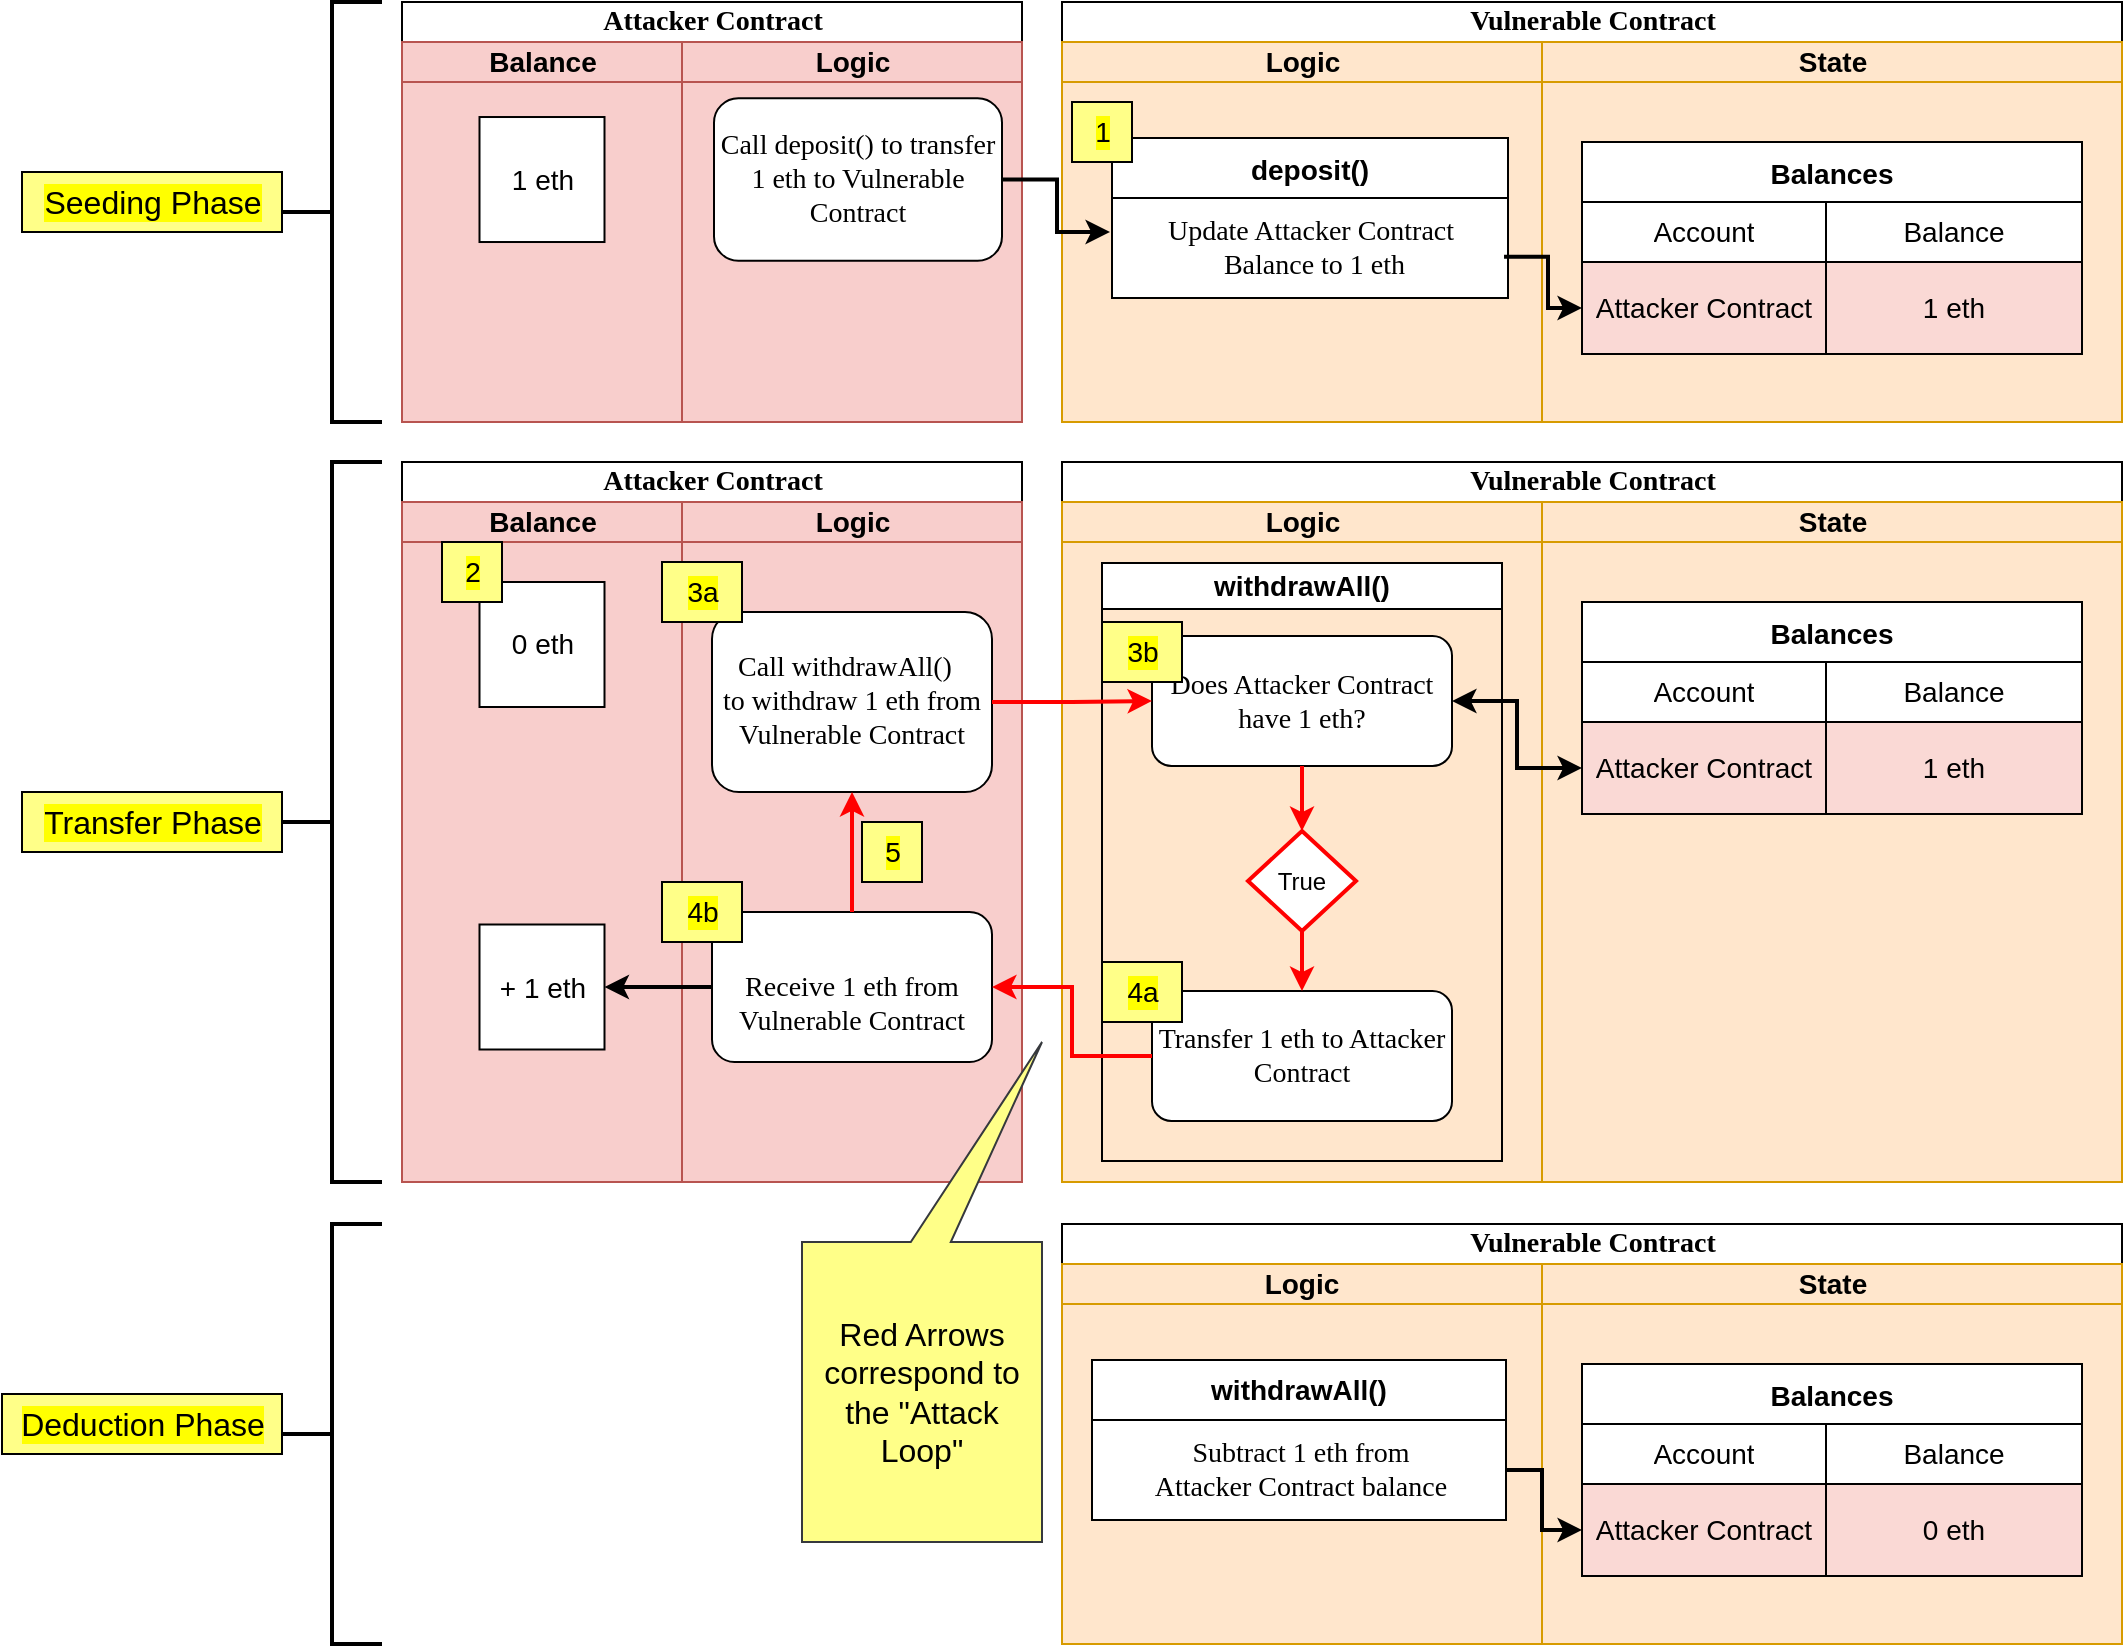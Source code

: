 <mxfile version="24.2.5" type="device">
  <diagram id="F1lny11qeg88ADVK70qy" name="Theory - 1">
    <mxGraphModel dx="2974" dy="1214" grid="1" gridSize="10" guides="1" tooltips="1" connect="1" arrows="1" fold="1" page="1" pageScale="1" pageWidth="900" pageHeight="1600" math="0" shadow="0">
      <root>
        <mxCell id="0" />
        <object label="Base" id="1">
          <mxCell parent="0" />
        </object>
        <mxCell id="nzwxFwxQ3F7PPKd9Uy6t-1" value="&lt;font style=&quot;font-size: 14px;&quot;&gt;Attacker Contract&lt;/font&gt;" style="swimlane;html=1;childLayout=stackLayout;startSize=20;rounded=0;shadow=0;labelBackgroundColor=none;strokeWidth=1;fontFamily=Verdana;fontSize=14;align=center;swimlaneFillColor=none;numbered=0;" parent="1" vertex="1">
          <mxGeometry x="-50" y="70" width="310" height="210" as="geometry">
            <mxRectangle x="20" y="20" width="60" height="20" as="alternateBounds" />
          </mxGeometry>
        </mxCell>
        <mxCell id="nzwxFwxQ3F7PPKd9Uy6t-16" style="edgeStyle=orthogonalEdgeStyle;rounded=1;html=1;labelBackgroundColor=none;startArrow=none;startFill=0;startSize=5;endArrow=classicThin;endFill=1;endSize=5;jettySize=auto;orthogonalLoop=1;strokeWidth=1;fontFamily=Verdana;fontSize=8" parent="nzwxFwxQ3F7PPKd9Uy6t-1" edge="1">
          <mxGeometry relative="1" as="geometry">
            <Array as="points">
              <mxPoint x="660" y="610" />
              <mxPoint x="660" y="550" />
              <mxPoint x="400" y="550" />
            </Array>
            <mxPoint x="690" y="610" as="sourcePoint" />
          </mxGeometry>
        </mxCell>
        <mxCell id="nzwxFwxQ3F7PPKd9Uy6t-17" style="edgeStyle=orthogonalEdgeStyle;rounded=1;html=1;labelBackgroundColor=none;startArrow=none;startFill=0;startSize=5;endArrow=classicThin;endFill=1;endSize=5;jettySize=auto;orthogonalLoop=1;strokeColor=#000000;strokeWidth=1;fontFamily=Verdana;fontSize=8;fontColor=#000000;" parent="nzwxFwxQ3F7PPKd9Uy6t-1" edge="1">
          <mxGeometry relative="1" as="geometry">
            <mxPoint x="690" y="610" as="sourcePoint" />
          </mxGeometry>
        </mxCell>
        <mxCell id="nzwxFwxQ3F7PPKd9Uy6t-19" style="edgeStyle=orthogonalEdgeStyle;rounded=1;html=1;labelBackgroundColor=none;startArrow=none;startFill=0;startSize=5;endArrow=classicThin;endFill=1;endSize=5;jettySize=auto;orthogonalLoop=1;strokeWidth=1;fontFamily=Verdana;fontSize=8" parent="nzwxFwxQ3F7PPKd9Uy6t-1" edge="1">
          <mxGeometry relative="1" as="geometry">
            <Array as="points">
              <mxPoint x="80" y="650" />
              <mxPoint x="490" y="650" />
              <mxPoint x="490" y="610" />
            </Array>
            <mxPoint x="530" y="610" as="targetPoint" />
          </mxGeometry>
        </mxCell>
        <mxCell id="nzwxFwxQ3F7PPKd9Uy6t-20" style="edgeStyle=orthogonalEdgeStyle;rounded=1;html=1;labelBackgroundColor=none;startArrow=none;startFill=0;startSize=5;endArrow=classicThin;endFill=1;endSize=5;jettySize=auto;orthogonalLoop=1;strokeWidth=1;fontFamily=Verdana;fontSize=8" parent="nzwxFwxQ3F7PPKd9Uy6t-1" edge="1">
          <mxGeometry relative="1" as="geometry">
            <mxPoint x="530" y="610" as="targetPoint" />
          </mxGeometry>
        </mxCell>
        <mxCell id="CfqDg3g44KLY0-B5oiju-57" value="Balance" style="swimlane;html=1;startSize=20;fillColor=#F8CECC;strokeColor=#b85450;fillStyle=solid;swimlaneFillColor=#F8CECC;numbered=0;fontSize=14;" parent="nzwxFwxQ3F7PPKd9Uy6t-1" vertex="1">
          <mxGeometry y="20" width="140" height="190" as="geometry" />
        </mxCell>
        <mxCell id="CfqDg3g44KLY0-B5oiju-59" value="1 eth" style="rounded=0;whiteSpace=wrap;html=1;labelBorderColor=none;strokeColor=default;strokeWidth=1;fontSize=14;aspect=fixed;" parent="CfqDg3g44KLY0-B5oiju-57" vertex="1">
          <mxGeometry x="38.75" y="37.51" width="62.5" height="62.5" as="geometry" />
        </mxCell>
        <mxCell id="nzwxFwxQ3F7PPKd9Uy6t-2" value="Logic" style="swimlane;html=1;startSize=20;fillColor=#F8CECC;strokeColor=#b85450;fillStyle=solid;swimlaneFillColor=#F8CECC;numbered=0;fontSize=14;spacing=2;" parent="nzwxFwxQ3F7PPKd9Uy6t-1" vertex="1">
          <mxGeometry x="140" y="20" width="170" height="190" as="geometry" />
        </mxCell>
        <mxCell id="KpImWnztJVB6oVCbE7Il-58" value="&lt;font style=&quot;font-size: 14px;&quot;&gt;Call deposit() to transfer 1 eth to Vulnerable Contract&lt;/font&gt;" style="rounded=1;whiteSpace=wrap;html=1;shadow=0;labelBackgroundColor=none;strokeWidth=1;fontFamily=Verdana;fontSize=14;align=center;numbered=0;spacingTop=0;spacing=2;" parent="nzwxFwxQ3F7PPKd9Uy6t-2" vertex="1">
          <mxGeometry x="16" y="28.13" width="144" height="81.25" as="geometry" />
        </mxCell>
        <mxCell id="CJRN6A6oH6of_oJumCdY-68" value="&lt;font style=&quot;font-size: 14px;&quot;&gt;Vulnerable Contract&lt;/font&gt;" style="swimlane;html=1;childLayout=stackLayout;startSize=20;rounded=0;shadow=0;labelBackgroundColor=none;strokeWidth=1;fontFamily=Verdana;fontSize=14;align=center;swimlaneFillColor=#FFE6CC;" parent="1" vertex="1">
          <mxGeometry x="280" y="300" width="530" height="360" as="geometry">
            <mxRectangle x="20" y="20" width="60" height="20" as="alternateBounds" />
          </mxGeometry>
        </mxCell>
        <mxCell id="CJRN6A6oH6of_oJumCdY-71" style="edgeStyle=orthogonalEdgeStyle;rounded=1;html=1;labelBackgroundColor=none;startArrow=none;startFill=0;startSize=5;endArrow=classicThin;endFill=1;endSize=5;jettySize=auto;orthogonalLoop=1;strokeWidth=1;fontFamily=Verdana;fontSize=8" parent="CJRN6A6oH6of_oJumCdY-68" edge="1">
          <mxGeometry relative="1" as="geometry">
            <Array as="points">
              <mxPoint x="660" y="610" />
              <mxPoint x="660" y="550" />
              <mxPoint x="400" y="550" />
            </Array>
            <mxPoint x="690" y="610" as="sourcePoint" />
          </mxGeometry>
        </mxCell>
        <mxCell id="CJRN6A6oH6of_oJumCdY-72" style="edgeStyle=orthogonalEdgeStyle;rounded=1;html=1;labelBackgroundColor=none;startArrow=none;startFill=0;startSize=5;endArrow=classicThin;endFill=1;endSize=5;jettySize=auto;orthogonalLoop=1;strokeColor=#000000;strokeWidth=1;fontFamily=Verdana;fontSize=8;fontColor=#000000;" parent="CJRN6A6oH6of_oJumCdY-68" edge="1">
          <mxGeometry relative="1" as="geometry">
            <mxPoint x="690" y="610" as="sourcePoint" />
          </mxGeometry>
        </mxCell>
        <mxCell id="CJRN6A6oH6of_oJumCdY-73" style="edgeStyle=orthogonalEdgeStyle;rounded=1;html=1;labelBackgroundColor=none;startArrow=none;startFill=0;startSize=5;endArrow=classicThin;endFill=1;endSize=5;jettySize=auto;orthogonalLoop=1;strokeWidth=1;fontFamily=Verdana;fontSize=8" parent="CJRN6A6oH6of_oJumCdY-68" edge="1">
          <mxGeometry relative="1" as="geometry">
            <Array as="points">
              <mxPoint x="80" y="650" />
              <mxPoint x="490" y="650" />
              <mxPoint x="490" y="610" />
            </Array>
            <mxPoint x="530" y="610" as="targetPoint" />
          </mxGeometry>
        </mxCell>
        <mxCell id="CJRN6A6oH6of_oJumCdY-74" style="edgeStyle=orthogonalEdgeStyle;rounded=1;html=1;labelBackgroundColor=none;startArrow=none;startFill=0;startSize=5;endArrow=classicThin;endFill=1;endSize=5;jettySize=auto;orthogonalLoop=1;strokeWidth=1;fontFamily=Verdana;fontSize=8" parent="CJRN6A6oH6of_oJumCdY-68" edge="1">
          <mxGeometry relative="1" as="geometry">
            <mxPoint x="530" y="610" as="targetPoint" />
          </mxGeometry>
        </mxCell>
        <mxCell id="CJRN6A6oH6of_oJumCdY-75" value="&lt;font style=&quot;font-size: 14px;&quot;&gt;Logic&lt;/font&gt;" style="swimlane;html=1;startSize=20;fillColor=#FFE6CC;strokeColor=#d79b00;fontSize=12;" parent="CJRN6A6oH6of_oJumCdY-68" vertex="1">
          <mxGeometry y="20" width="240" height="340" as="geometry" />
        </mxCell>
        <mxCell id="P4k7pQ2bikWhxSyixqC_-39" value="&lt;font style=&quot;font-size: 14px;&quot;&gt;withdrawAll()&lt;/font&gt;" style="swimlane;whiteSpace=wrap;html=1;labelBackgroundColor=none;" parent="CJRN6A6oH6of_oJumCdY-75" vertex="1">
          <mxGeometry x="20" y="30.5" width="200" height="299" as="geometry" />
        </mxCell>
        <mxCell id="P4k7pQ2bikWhxSyixqC_-41" value="&lt;font style=&quot;font-size: 14px;&quot;&gt;Does Attacker Contract have 1 eth?&lt;/font&gt;" style="rounded=1;whiteSpace=wrap;html=1;shadow=0;labelBackgroundColor=none;strokeWidth=1;fontFamily=Verdana;fontSize=14;align=center;numbered=0;" parent="P4k7pQ2bikWhxSyixqC_-39" vertex="1">
          <mxGeometry x="25" y="36.5" width="150" height="65" as="geometry" />
        </mxCell>
        <mxCell id="P4k7pQ2bikWhxSyixqC_-42" value="&lt;font style=&quot;font-size: 14px;&quot;&gt;Transfer 1 eth to Attacker Contract&lt;/font&gt;" style="rounded=1;whiteSpace=wrap;html=1;shadow=0;labelBackgroundColor=none;strokeWidth=1;fontFamily=Verdana;fontSize=14;align=center;numbered=0;" parent="P4k7pQ2bikWhxSyixqC_-39" vertex="1">
          <mxGeometry x="25" y="214" width="150" height="65" as="geometry" />
        </mxCell>
        <mxCell id="P4k7pQ2bikWhxSyixqC_-43" value="" style="edgeStyle=orthogonalEdgeStyle;rounded=0;orthogonalLoop=1;jettySize=auto;html=1;strokeWidth=2;fontSize=14;exitX=0.5;exitY=1;exitDx=0;exitDy=0;entryX=0.5;entryY=0;entryDx=0;entryDy=0;strokeColor=#ff0000;" parent="P4k7pQ2bikWhxSyixqC_-39" source="P4k7pQ2bikWhxSyixqC_-44" target="P4k7pQ2bikWhxSyixqC_-42" edge="1">
          <mxGeometry relative="1" as="geometry">
            <mxPoint x="100" y="144" as="sourcePoint" />
            <mxPoint x="100" y="204" as="targetPoint" />
          </mxGeometry>
        </mxCell>
        <mxCell id="P4k7pQ2bikWhxSyixqC_-44" value="True" style="strokeWidth=2;html=1;shape=mxgraph.flowchart.decision;whiteSpace=wrap;strokeColor=#ff0000;" parent="P4k7pQ2bikWhxSyixqC_-39" vertex="1">
          <mxGeometry x="73" y="134" width="54" height="50" as="geometry" />
        </mxCell>
        <mxCell id="P4k7pQ2bikWhxSyixqC_-45" value="" style="edgeStyle=orthogonalEdgeStyle;rounded=0;orthogonalLoop=1;jettySize=auto;html=1;strokeWidth=2;fontSize=14;exitX=0.5;exitY=1;exitDx=0;exitDy=0;entryX=0.5;entryY=0;entryDx=0;entryDy=0;strokeColor=#ff0000;" parent="P4k7pQ2bikWhxSyixqC_-39" source="P4k7pQ2bikWhxSyixqC_-41" target="P4k7pQ2bikWhxSyixqC_-44" edge="1">
          <mxGeometry relative="1" as="geometry">
            <mxPoint x="370" y="432" as="sourcePoint" />
            <mxPoint x="370" y="524" as="targetPoint" />
          </mxGeometry>
        </mxCell>
        <mxCell id="k5vkJicnoMGBYDwvxUp1-2" value="3b" style="text;html=1;resizable=0;autosize=1;align=center;verticalAlign=middle;points=[];fillColor=#ffff88;strokeColor=default;rounded=0;labelBackgroundColor=#FFFF00;labelBorderColor=none;fontSize=14;spacing=2;labelPadding=0;perimeterSpacing=2;" parent="P4k7pQ2bikWhxSyixqC_-39" vertex="1">
          <mxGeometry y="29.5" width="40" height="30" as="geometry" />
        </mxCell>
        <mxCell id="CfqDg3g44KLY0-B5oiju-12" value="4a" style="text;html=1;resizable=0;autosize=1;align=center;verticalAlign=middle;points=[];fillColor=#ffff88;strokeColor=default;rounded=0;labelBackgroundColor=#FFFF00;labelBorderColor=none;fontSize=14;spacing=2;labelPadding=0;perimeterSpacing=2;" parent="P4k7pQ2bikWhxSyixqC_-39" vertex="1">
          <mxGeometry y="199.5" width="40" height="30" as="geometry" />
        </mxCell>
        <mxCell id="CJRN6A6oH6of_oJumCdY-193" value="State" style="swimlane;html=1;startSize=20;fillColor=#FFE6CC;strokeColor=#d79b00;fontSize=14;" parent="CJRN6A6oH6of_oJumCdY-68" vertex="1">
          <mxGeometry x="240" y="20" width="290" height="340" as="geometry" />
        </mxCell>
        <mxCell id="ML-0f9Pnc7A3zYeYv5lM-28" value="Balances" style="shape=table;startSize=30;container=1;collapsible=0;childLayout=tableLayout;fontStyle=1;align=center;fillStyle=solid;fontSize=14;strokeWidth=1;numbered=0;labelBorderColor=none;" parent="CJRN6A6oH6of_oJumCdY-193" vertex="1">
          <mxGeometry x="20" y="50" width="250" height="106" as="geometry" />
        </mxCell>
        <mxCell id="ML-0f9Pnc7A3zYeYv5lM-29" value="" style="shape=tableRow;horizontal=0;startSize=0;swimlaneHead=0;swimlaneBody=0;top=0;left=0;bottom=0;right=0;collapsible=0;dropTarget=0;fillColor=none;points=[[0,0.5],[1,0.5]];portConstraint=eastwest;fillStyle=solid;fontSize=14;" parent="ML-0f9Pnc7A3zYeYv5lM-28" vertex="1">
          <mxGeometry y="30" width="250" height="30" as="geometry" />
        </mxCell>
        <mxCell id="ML-0f9Pnc7A3zYeYv5lM-30" value="Account" style="shape=partialRectangle;html=1;whiteSpace=wrap;connectable=0;top=1;left=1;bottom=1;right=1;overflow=hidden;fillStyle=solid;fontSize=14;strokeWidth=1;perimeterSpacing=2;labelBorderColor=none;fillColor=default;gradientColor=none;strokeColor=default;autosize=1;enumerate=0;enumerateValue=3;container=0;" parent="ML-0f9Pnc7A3zYeYv5lM-29" vertex="1">
          <mxGeometry width="122" height="30" as="geometry">
            <mxRectangle width="122" height="30" as="alternateBounds" />
          </mxGeometry>
        </mxCell>
        <mxCell id="ML-0f9Pnc7A3zYeYv5lM-31" value="Balance" style="shape=partialRectangle;html=1;whiteSpace=wrap;connectable=0;top=1;left=1;bottom=1;right=1;overflow=hidden;fillStyle=solid;fontSize=14;strokeWidth=1;" parent="ML-0f9Pnc7A3zYeYv5lM-29" vertex="1">
          <mxGeometry x="122" width="128" height="30" as="geometry">
            <mxRectangle width="128" height="30" as="alternateBounds" />
          </mxGeometry>
        </mxCell>
        <mxCell id="ML-0f9Pnc7A3zYeYv5lM-32" value="" style="shape=tableRow;horizontal=0;startSize=0;swimlaneHead=0;swimlaneBody=0;top=0;left=0;bottom=0;right=0;collapsible=0;dropTarget=0;fillColor=none;points=[[0,0.5],[1,0.5]];portConstraint=eastwest;fillStyle=solid;fontSize=14;" parent="ML-0f9Pnc7A3zYeYv5lM-28" vertex="1">
          <mxGeometry y="60" width="250" height="46" as="geometry" />
        </mxCell>
        <mxCell id="ML-0f9Pnc7A3zYeYv5lM-33" value="Attacker Contract" style="shape=partialRectangle;html=1;whiteSpace=wrap;connectable=0;top=1;left=1;bottom=1;right=1;overflow=hidden;fillStyle=solid;fontSize=14;strokeWidth=1;fillColor=#fad9d5;strokeColor=default;" parent="ML-0f9Pnc7A3zYeYv5lM-32" vertex="1">
          <mxGeometry width="122" height="46" as="geometry">
            <mxRectangle width="122" height="46" as="alternateBounds" />
          </mxGeometry>
        </mxCell>
        <mxCell id="ML-0f9Pnc7A3zYeYv5lM-34" value="1 eth" style="shape=partialRectangle;html=1;whiteSpace=wrap;connectable=0;top=1;left=1;bottom=1;right=1;overflow=hidden;fillStyle=solid;fontSize=14;strokeWidth=1;fillColor=#fad9d5;strokeColor=default;" parent="ML-0f9Pnc7A3zYeYv5lM-32" vertex="1">
          <mxGeometry x="122" width="128" height="46" as="geometry">
            <mxRectangle width="128" height="46" as="alternateBounds" />
          </mxGeometry>
        </mxCell>
        <mxCell id="ML-0f9Pnc7A3zYeYv5lM-35" value="" style="shape=waypoint;sketch=0;size=6;pointerEvents=1;points=[];fillColor=default;resizable=0;rotatable=0;perimeter=centerPerimeter;snapToPoint=1;fontSize=14;fontFamily=Verdana;rounded=1;shadow=0;labelBackgroundColor=none;strokeWidth=1;" parent="ML-0f9Pnc7A3zYeYv5lM-32" vertex="1">
          <mxGeometry x="250" height="46" as="geometry">
            <mxRectangle width="NaN" height="46" as="alternateBounds" />
          </mxGeometry>
        </mxCell>
        <mxCell id="CJRN6A6oH6of_oJumCdY-162" style="edgeStyle=orthogonalEdgeStyle;rounded=0;orthogonalLoop=1;jettySize=auto;html=1;exitX=1;exitY=0.5;exitDx=0;exitDy=0;strokeWidth=2;fontSize=14;startArrow=classic;startFill=1;strokeColor=#000000;entryX=0;entryY=0.5;entryDx=0;entryDy=0;" parent="CJRN6A6oH6of_oJumCdY-68" source="P4k7pQ2bikWhxSyixqC_-41" target="ML-0f9Pnc7A3zYeYv5lM-32" edge="1">
          <mxGeometry relative="1" as="geometry">
            <mxPoint x="230" y="123" as="targetPoint" />
            <mxPoint x="180" y="86" as="sourcePoint" />
          </mxGeometry>
        </mxCell>
        <mxCell id="CJRN6A6oH6of_oJumCdY-154" value="&lt;p style=&quot;line-height: 100%;&quot;&gt;&lt;br&gt;&lt;/p&gt;" style="strokeWidth=2;html=1;shape=mxgraph.flowchart.annotation_2;align=right;labelPosition=left;pointerEvents=1;labelBackgroundColor=#FFFF00;fontSize=14;verticalLabelPosition=middle;verticalAlign=middle;horizontal=1;spacing=0;labelPadding=0;snapToPoint=0;perimeter=rectanglePerimeter;container=0;" parent="1" vertex="1">
          <mxGeometry x="-110" y="70" width="50" height="210" as="geometry" />
        </mxCell>
        <mxCell id="ML-0f9Pnc7A3zYeYv5lM-11" value="&lt;p style=&quot;line-height: 0%;&quot;&gt;&lt;br&gt;&lt;/p&gt;" style="strokeWidth=2;html=1;shape=mxgraph.flowchart.annotation_2;align=right;labelPosition=left;pointerEvents=1;labelBackgroundColor=#FFFF00;fontSize=14;verticalLabelPosition=middle;verticalAlign=middle;horizontal=1;spacing=0;strokeColor=default;labelPadding=5;snapToPoint=0;perimeter=rectanglePerimeter;" parent="1" vertex="1">
          <mxGeometry x="-110" y="300" width="50" height="360" as="geometry" />
        </mxCell>
        <mxCell id="ML-0f9Pnc7A3zYeYv5lM-82" value="&lt;p style=&quot;line-height: 0%;&quot;&gt;&lt;br&gt;&lt;/p&gt;" style="strokeWidth=2;html=1;shape=mxgraph.flowchart.annotation_2;align=right;labelPosition=left;pointerEvents=1;labelBackgroundColor=#FFFF00;fontSize=14;verticalLabelPosition=middle;verticalAlign=middle;horizontal=1;spacing=0;strokeColor=default;labelPadding=5;snapToPoint=0;perimeter=rectanglePerimeter;" parent="1" vertex="1">
          <mxGeometry x="-110" y="681" width="50" height="210" as="geometry" />
        </mxCell>
        <mxCell id="CfqDg3g44KLY0-B5oiju-15" value="&lt;font style=&quot;font-size: 16px;&quot;&gt;Seeding Phase&lt;/font&gt;" style="text;html=1;resizable=0;autosize=1;align=center;verticalAlign=middle;points=[];fillColor=#ffff88;strokeColor=default;rounded=0;labelBackgroundColor=#FFFF00;labelBorderColor=none;fontSize=14;spacing=0;labelPadding=0;perimeterSpacing=2;" parent="1" vertex="1">
          <mxGeometry x="-240" y="155" width="130" height="30" as="geometry" />
        </mxCell>
        <mxCell id="CfqDg3g44KLY0-B5oiju-16" value="&lt;font style=&quot;font-size: 16px;&quot;&gt;Transfer Phase&lt;/font&gt;" style="text;html=1;resizable=0;autosize=1;align=center;verticalAlign=middle;points=[];fillColor=#ffff88;strokeColor=default;rounded=0;labelBackgroundColor=#FFFF00;labelBorderColor=none;fontSize=14;spacing=0;labelPadding=0;perimeterSpacing=2;" parent="1" vertex="1">
          <mxGeometry x="-240" y="465" width="130" height="30" as="geometry" />
        </mxCell>
        <mxCell id="CfqDg3g44KLY0-B5oiju-17" value="Deduction Phase" style="text;html=1;resizable=0;autosize=1;align=center;verticalAlign=middle;points=[];fillColor=#ffff88;strokeColor=default;rounded=0;labelBackgroundColor=#FFFF00;labelBorderColor=none;fontSize=16;spacing=0;labelPadding=0;perimeterSpacing=2;" parent="1" vertex="1">
          <mxGeometry x="-250" y="766" width="140" height="30" as="geometry" />
        </mxCell>
        <mxCell id="CJRN6A6oH6of_oJumCdY-55" value="&lt;font style=&quot;font-size: 14px;&quot;&gt;Attacker Contract&lt;/font&gt;" style="swimlane;html=1;childLayout=stackLayout;startSize=20;rounded=0;shadow=0;labelBackgroundColor=none;strokeWidth=1;fontFamily=Verdana;fontSize=14;align=center;swimlaneFillColor=none;numbered=0;" parent="1" vertex="1">
          <mxGeometry x="-50" y="300" width="310" height="360" as="geometry">
            <mxRectangle x="20" y="20" width="60" height="20" as="alternateBounds" />
          </mxGeometry>
        </mxCell>
        <mxCell id="CJRN6A6oH6of_oJumCdY-56" style="edgeStyle=orthogonalEdgeStyle;rounded=1;html=1;labelBackgroundColor=none;startArrow=none;startFill=0;startSize=5;endArrow=classicThin;endFill=1;endSize=5;jettySize=auto;orthogonalLoop=1;strokeWidth=1;fontFamily=Verdana;fontSize=14;" parent="CJRN6A6oH6of_oJumCdY-55" edge="1">
          <mxGeometry relative="1" as="geometry">
            <mxPoint x="150" y="133.5" as="sourcePoint" />
            <mxPoint x="190" y="118.6" as="targetPoint" />
          </mxGeometry>
        </mxCell>
        <mxCell id="CJRN6A6oH6of_oJumCdY-57" value="1 ethLib" style="edgeLabel;html=1;align=center;verticalAlign=middle;resizable=0;points=[];fontSize=14;" parent="CJRN6A6oH6of_oJumCdY-56" vertex="1" connectable="0">
          <mxGeometry x="-0.367" y="1" relative="1" as="geometry">
            <mxPoint as="offset" />
          </mxGeometry>
        </mxCell>
        <mxCell id="CJRN6A6oH6of_oJumCdY-58" value="Balance" style="swimlane;html=1;startSize=20;fillColor=#F8CECC;strokeColor=#b85450;fillStyle=solid;swimlaneFillColor=#F8CECC;numbered=0;fontSize=14;" parent="CJRN6A6oH6of_oJumCdY-55" vertex="1">
          <mxGeometry y="20" width="140" height="340" as="geometry" />
        </mxCell>
        <mxCell id="CfqDg3g44KLY0-B5oiju-1" value="0 eth" style="rounded=0;whiteSpace=wrap;html=1;labelBorderColor=none;strokeColor=default;strokeWidth=1;fontSize=14;aspect=fixed;" parent="CJRN6A6oH6of_oJumCdY-58" vertex="1">
          <mxGeometry x="38.75" y="40" width="62.5" height="62.5" as="geometry" />
        </mxCell>
        <mxCell id="CfqDg3g44KLY0-B5oiju-2" value="+ 1 eth" style="rounded=0;whiteSpace=wrap;html=1;labelBorderColor=none;strokeColor=default;strokeWidth=1;fontSize=14;aspect=fixed;" parent="CJRN6A6oH6of_oJumCdY-58" vertex="1">
          <mxGeometry x="38.75" y="211.25" width="62.5" height="62.5" as="geometry" />
        </mxCell>
        <mxCell id="CfqDg3g44KLY0-B5oiju-14" value="2" style="text;html=1;resizable=0;autosize=1;align=center;verticalAlign=middle;points=[];fillColor=#ffff88;strokeColor=default;rounded=0;labelBackgroundColor=#FFFF00;labelBorderColor=none;fontSize=14;spacing=2;labelPadding=0;perimeterSpacing=2;" parent="CJRN6A6oH6of_oJumCdY-58" vertex="1">
          <mxGeometry x="20" y="20" width="30" height="30" as="geometry" />
        </mxCell>
        <mxCell id="CJRN6A6oH6of_oJumCdY-62" value="Logic" style="swimlane;html=1;startSize=20;fillColor=#F8CECC;strokeColor=#b85450;fillStyle=solid;swimlaneFillColor=#F8CECC;numbered=0;fontSize=14;" parent="CJRN6A6oH6of_oJumCdY-55" vertex="1">
          <mxGeometry x="140" y="20" width="170" height="340" as="geometry" />
        </mxCell>
        <mxCell id="CJRN6A6oH6of_oJumCdY-63" value="&lt;div&gt;&lt;span style=&quot;background-color: initial;&quot;&gt;Call withdrawAll()&amp;nbsp;&amp;nbsp;&lt;/span&gt;&lt;br&gt;&lt;/div&gt;&lt;div&gt;&lt;font style=&quot;font-size: 14px;&quot;&gt;to withdraw 1 eth from Vulnerable Contract&lt;/font&gt;&lt;/div&gt;" style="rounded=1;whiteSpace=wrap;html=1;shadow=0;labelBackgroundColor=none;strokeWidth=1;fontFamily=Verdana;fontSize=14;align=center;numbered=0;" parent="CJRN6A6oH6of_oJumCdY-62" vertex="1">
          <mxGeometry x="15" y="55" width="140" height="90" as="geometry" />
        </mxCell>
        <mxCell id="CJRN6A6oH6of_oJumCdY-110" value="&lt;div&gt;&lt;span style=&quot;background-color: initial;&quot;&gt;&lt;br&gt;&lt;/span&gt;&lt;/div&gt;&lt;div&gt;&lt;span style=&quot;background-color: initial;&quot;&gt;Receive 1 eth from Vulnerable Contract&lt;/span&gt;&lt;br&gt;&lt;/div&gt;" style="rounded=1;whiteSpace=wrap;html=1;shadow=0;labelBackgroundColor=none;strokeWidth=1;fontFamily=Verdana;fontSize=14;align=center;numbered=0;" parent="CJRN6A6oH6of_oJumCdY-62" vertex="1">
          <mxGeometry x="15" y="205" width="140" height="75" as="geometry" />
        </mxCell>
        <mxCell id="CfqDg3g44KLY0-B5oiju-11" value="4b" style="text;html=1;resizable=0;autosize=1;align=center;verticalAlign=middle;points=[];fillColor=#ffff88;strokeColor=default;rounded=0;labelBackgroundColor=#FFFF00;labelBorderColor=none;fontSize=14;spacing=2;labelPadding=0;perimeterSpacing=2;" parent="CJRN6A6oH6of_oJumCdY-62" vertex="1">
          <mxGeometry x="-10" y="190" width="40" height="30" as="geometry" />
        </mxCell>
        <mxCell id="CfqDg3g44KLY0-B5oiju-60" value="5" style="text;html=1;resizable=0;autosize=1;align=center;verticalAlign=middle;points=[];fillColor=#ffff88;strokeColor=default;rounded=0;labelBackgroundColor=#FFFF00;labelBorderColor=none;fontSize=14;spacing=2;labelPadding=0;perimeterSpacing=2;" parent="CJRN6A6oH6of_oJumCdY-62" vertex="1">
          <mxGeometry x="90" y="160" width="30" height="30" as="geometry" />
        </mxCell>
        <mxCell id="CfqDg3g44KLY0-B5oiju-13" value="3a" style="text;html=1;resizable=0;autosize=1;align=center;verticalAlign=middle;points=[];fillColor=#ffff88;strokeColor=default;rounded=0;labelBackgroundColor=#FFFF00;labelBorderColor=none;fontSize=14;spacing=2;labelPadding=0;perimeterSpacing=2;" parent="CJRN6A6oH6of_oJumCdY-62" vertex="1">
          <mxGeometry x="-10" y="30" width="40" height="30" as="geometry" />
        </mxCell>
        <mxCell id="k5vkJicnoMGBYDwvxUp1-3" value="" style="edgeStyle=orthogonalEdgeStyle;rounded=0;orthogonalLoop=1;jettySize=auto;html=1;fontSize=14;strokeWidth=2;exitX=0.5;exitY=0;exitDx=0;exitDy=0;entryX=0.5;entryY=1;entryDx=0;entryDy=0;strokeColor=#ff0000;shadow=0;sketch=0;" parent="CJRN6A6oH6of_oJumCdY-62" source="CJRN6A6oH6of_oJumCdY-110" target="CJRN6A6oH6of_oJumCdY-63" edge="1">
          <mxGeometry relative="1" as="geometry">
            <mxPoint x="230" y="253" as="sourcePoint" />
            <mxPoint x="165" y="253" as="targetPoint" />
          </mxGeometry>
        </mxCell>
        <mxCell id="CJRN6A6oH6of_oJumCdY-64" style="edgeStyle=orthogonalEdgeStyle;rounded=1;html=1;labelBackgroundColor=none;startArrow=none;startFill=0;startSize=5;endArrow=classicThin;endFill=1;endSize=5;jettySize=auto;orthogonalLoop=1;strokeWidth=1;fontFamily=Verdana;fontSize=8" parent="CJRN6A6oH6of_oJumCdY-55" edge="1">
          <mxGeometry relative="1" as="geometry">
            <Array as="points">
              <mxPoint x="660" y="610" />
              <mxPoint x="660" y="550" />
              <mxPoint x="400" y="550" />
            </Array>
            <mxPoint x="690" y="610" as="sourcePoint" />
          </mxGeometry>
        </mxCell>
        <mxCell id="CJRN6A6oH6of_oJumCdY-65" style="edgeStyle=orthogonalEdgeStyle;rounded=1;html=1;labelBackgroundColor=none;startArrow=none;startFill=0;startSize=5;endArrow=classicThin;endFill=1;endSize=5;jettySize=auto;orthogonalLoop=1;strokeColor=#000000;strokeWidth=1;fontFamily=Verdana;fontSize=8;fontColor=#000000;" parent="CJRN6A6oH6of_oJumCdY-55" edge="1">
          <mxGeometry relative="1" as="geometry">
            <mxPoint x="690" y="610" as="sourcePoint" />
          </mxGeometry>
        </mxCell>
        <mxCell id="CJRN6A6oH6of_oJumCdY-66" style="edgeStyle=orthogonalEdgeStyle;rounded=1;html=1;labelBackgroundColor=none;startArrow=none;startFill=0;startSize=5;endArrow=classicThin;endFill=1;endSize=5;jettySize=auto;orthogonalLoop=1;strokeWidth=1;fontFamily=Verdana;fontSize=8" parent="CJRN6A6oH6of_oJumCdY-55" edge="1">
          <mxGeometry relative="1" as="geometry">
            <Array as="points">
              <mxPoint x="80" y="650" />
              <mxPoint x="490" y="650" />
              <mxPoint x="490" y="610" />
            </Array>
            <mxPoint x="530" y="610" as="targetPoint" />
          </mxGeometry>
        </mxCell>
        <mxCell id="CJRN6A6oH6of_oJumCdY-67" style="edgeStyle=orthogonalEdgeStyle;rounded=1;html=1;labelBackgroundColor=none;startArrow=none;startFill=0;startSize=5;endArrow=classicThin;endFill=1;endSize=5;jettySize=auto;orthogonalLoop=1;strokeWidth=1;fontFamily=Verdana;fontSize=8" parent="CJRN6A6oH6of_oJumCdY-55" edge="1">
          <mxGeometry relative="1" as="geometry">
            <mxPoint x="530" y="610" as="targetPoint" />
          </mxGeometry>
        </mxCell>
        <mxCell id="uNGihFnRNZCweG5Byzgp-122" style="edgeStyle=orthogonalEdgeStyle;rounded=0;orthogonalLoop=1;jettySize=auto;html=1;entryX=1;entryY=0.5;entryDx=0;entryDy=0;strokeWidth=2;fontSize=14;strokeColor=#000000;exitX=0;exitY=0.5;exitDx=0;exitDy=0;" parent="CJRN6A6oH6of_oJumCdY-55" source="CJRN6A6oH6of_oJumCdY-110" target="CfqDg3g44KLY0-B5oiju-2" edge="1">
          <mxGeometry relative="1" as="geometry">
            <mxPoint x="112.5" y="242.5" as="targetPoint" />
            <mxPoint x="150" y="191" as="sourcePoint" />
          </mxGeometry>
        </mxCell>
        <mxCell id="uNGihFnRNZCweG5Byzgp-110" value="" style="edgeStyle=orthogonalEdgeStyle;rounded=0;orthogonalLoop=1;jettySize=auto;html=1;fontSize=14;strokeWidth=2;exitX=1;exitY=0.5;exitDx=0;exitDy=0;entryX=0;entryY=0.5;entryDx=0;entryDy=0;strokeColor=#ff0000;" parent="1" source="CJRN6A6oH6of_oJumCdY-63" target="P4k7pQ2bikWhxSyixqC_-41" edge="1">
          <mxGeometry relative="1" as="geometry">
            <mxPoint x="166" y="526" as="sourcePoint" />
            <mxPoint x="310" y="386" as="targetPoint" />
          </mxGeometry>
        </mxCell>
        <mxCell id="uNGihFnRNZCweG5Byzgp-113" value="" style="edgeStyle=orthogonalEdgeStyle;rounded=0;orthogonalLoop=1;jettySize=auto;html=1;fontSize=14;strokeWidth=2;exitX=0;exitY=0.5;exitDx=0;exitDy=0;entryX=1;entryY=0.5;entryDx=0;entryDy=0;strokeColor=#ff0000;shadow=0;sketch=0;" parent="1" source="P4k7pQ2bikWhxSyixqC_-42" target="CJRN6A6oH6of_oJumCdY-110" edge="1">
          <mxGeometry relative="1" as="geometry">
            <mxPoint x="310" y="563.5" as="sourcePoint" />
            <mxPoint x="395" y="531" as="targetPoint" />
          </mxGeometry>
        </mxCell>
        <mxCell id="P4k7pQ2bikWhxSyixqC_-78" value="&lt;font style=&quot;font-size: 14px;&quot;&gt;Vulnerable Contract&lt;/font&gt;" style="swimlane;html=1;childLayout=stackLayout;startSize=20;rounded=0;shadow=0;labelBackgroundColor=none;strokeWidth=1;fontFamily=Verdana;fontSize=14;align=center;swimlaneFillColor=#FFE6CC;" parent="1" vertex="1">
          <mxGeometry x="280" y="681" width="530" height="210" as="geometry">
            <mxRectangle x="20" y="20" width="60" height="20" as="alternateBounds" />
          </mxGeometry>
        </mxCell>
        <mxCell id="P4k7pQ2bikWhxSyixqC_-79" style="edgeStyle=orthogonalEdgeStyle;rounded=1;html=1;labelBackgroundColor=none;startArrow=none;startFill=0;startSize=5;endArrow=classicThin;endFill=1;endSize=5;jettySize=auto;orthogonalLoop=1;strokeWidth=1;fontFamily=Verdana;fontSize=8" parent="P4k7pQ2bikWhxSyixqC_-78" edge="1">
          <mxGeometry relative="1" as="geometry">
            <Array as="points">
              <mxPoint x="660" y="610" />
              <mxPoint x="660" y="550" />
              <mxPoint x="400" y="550" />
            </Array>
            <mxPoint x="690" y="610" as="sourcePoint" />
          </mxGeometry>
        </mxCell>
        <mxCell id="P4k7pQ2bikWhxSyixqC_-80" style="edgeStyle=orthogonalEdgeStyle;rounded=1;html=1;labelBackgroundColor=none;startArrow=none;startFill=0;startSize=5;endArrow=classicThin;endFill=1;endSize=5;jettySize=auto;orthogonalLoop=1;strokeColor=#000000;strokeWidth=1;fontFamily=Verdana;fontSize=8;fontColor=#000000;" parent="P4k7pQ2bikWhxSyixqC_-78" edge="1">
          <mxGeometry relative="1" as="geometry">
            <mxPoint x="690" y="610" as="sourcePoint" />
          </mxGeometry>
        </mxCell>
        <mxCell id="P4k7pQ2bikWhxSyixqC_-81" style="edgeStyle=orthogonalEdgeStyle;rounded=1;html=1;labelBackgroundColor=none;startArrow=none;startFill=0;startSize=5;endArrow=classicThin;endFill=1;endSize=5;jettySize=auto;orthogonalLoop=1;strokeWidth=1;fontFamily=Verdana;fontSize=8" parent="P4k7pQ2bikWhxSyixqC_-78" edge="1">
          <mxGeometry relative="1" as="geometry">
            <Array as="points">
              <mxPoint x="80" y="650" />
              <mxPoint x="490" y="650" />
              <mxPoint x="490" y="610" />
            </Array>
            <mxPoint x="530" y="610" as="targetPoint" />
          </mxGeometry>
        </mxCell>
        <mxCell id="P4k7pQ2bikWhxSyixqC_-83" value="&lt;font style=&quot;font-size: 14px;&quot;&gt;Logic&lt;/font&gt;" style="swimlane;html=1;startSize=20;fillColor=#FFE6CC;strokeColor=#d79b00;fontSize=12;whiteSpace=wrap;" parent="P4k7pQ2bikWhxSyixqC_-78" vertex="1">
          <mxGeometry y="20" width="240" height="190" as="geometry" />
        </mxCell>
        <mxCell id="P4k7pQ2bikWhxSyixqC_-76" value="withdrawAll()" style="swimlane;fontStyle=1;childLayout=stackLayout;horizontal=1;startSize=30;fillColor=#ffffff;horizontalStack=0;resizeParent=1;resizeParentMax=0;resizeLast=0;collapsible=0;marginBottom=0;swimlaneFillColor=#ffffff;fontSize=14;html=1;whiteSpace=wrap;" parent="P4k7pQ2bikWhxSyixqC_-83" vertex="1">
          <mxGeometry x="15" y="48" width="207" height="80" as="geometry" />
        </mxCell>
        <mxCell id="P4k7pQ2bikWhxSyixqC_-77" value="&lt;div&gt;&lt;font face=&quot;Verdana&quot;&gt;&lt;span style=&quot;font-size: 14px;&quot;&gt;Subtract 1 eth from&lt;/span&gt;&lt;/font&gt;&lt;/div&gt;&lt;div&gt;&lt;font face=&quot;Verdana&quot;&gt;&lt;span style=&quot;font-size: 14px;&quot;&gt;Attacker Contract balance&lt;/span&gt;&lt;/font&gt;&lt;/div&gt;" style="text;html=1;align=center;verticalAlign=middle;resizable=0;points=[];autosize=1;strokeColor=none;fillColor=none;" parent="P4k7pQ2bikWhxSyixqC_-76" vertex="1">
          <mxGeometry y="30" width="207" height="50" as="geometry" />
        </mxCell>
        <mxCell id="P4k7pQ2bikWhxSyixqC_-82" style="edgeStyle=orthogonalEdgeStyle;rounded=1;html=1;labelBackgroundColor=none;startArrow=none;startFill=0;startSize=5;endArrow=classicThin;endFill=1;endSize=5;jettySize=auto;orthogonalLoop=1;strokeWidth=1;fontFamily=Verdana;fontSize=8" parent="P4k7pQ2bikWhxSyixqC_-78" edge="1">
          <mxGeometry relative="1" as="geometry">
            <mxPoint x="530" y="610" as="targetPoint" />
          </mxGeometry>
        </mxCell>
        <mxCell id="P4k7pQ2bikWhxSyixqC_-92" value="State" style="swimlane;html=1;startSize=20;fillColor=#FFE6CC;strokeColor=#d79b00;fontSize=14;" parent="P4k7pQ2bikWhxSyixqC_-78" vertex="1">
          <mxGeometry x="240" y="20" width="290" height="190" as="geometry" />
        </mxCell>
        <mxCell id="P4k7pQ2bikWhxSyixqC_-93" value="Balances" style="shape=table;startSize=30;container=1;collapsible=0;childLayout=tableLayout;fontStyle=1;align=center;fillStyle=solid;fontSize=14;strokeWidth=1;numbered=0;labelBorderColor=none;" parent="P4k7pQ2bikWhxSyixqC_-92" vertex="1">
          <mxGeometry x="20" y="50" width="250" height="106" as="geometry" />
        </mxCell>
        <mxCell id="P4k7pQ2bikWhxSyixqC_-94" value="" style="shape=tableRow;horizontal=0;startSize=0;swimlaneHead=0;swimlaneBody=0;top=0;left=0;bottom=0;right=0;collapsible=0;dropTarget=0;fillColor=none;points=[[0,0.5],[1,0.5]];portConstraint=eastwest;fillStyle=solid;fontSize=14;" parent="P4k7pQ2bikWhxSyixqC_-93" vertex="1">
          <mxGeometry y="30" width="250" height="30" as="geometry" />
        </mxCell>
        <mxCell id="P4k7pQ2bikWhxSyixqC_-95" value="Account" style="shape=partialRectangle;html=1;whiteSpace=wrap;connectable=0;top=1;left=1;bottom=1;right=1;overflow=hidden;fillStyle=solid;fontSize=14;strokeWidth=1;perimeterSpacing=2;labelBorderColor=none;fillColor=default;gradientColor=none;strokeColor=default;autosize=1;enumerate=0;enumerateValue=3;container=0;" parent="P4k7pQ2bikWhxSyixqC_-94" vertex="1">
          <mxGeometry width="122" height="30" as="geometry">
            <mxRectangle width="122" height="30" as="alternateBounds" />
          </mxGeometry>
        </mxCell>
        <mxCell id="P4k7pQ2bikWhxSyixqC_-96" value="Balance" style="shape=partialRectangle;html=1;whiteSpace=wrap;connectable=0;top=1;left=1;bottom=1;right=1;overflow=hidden;fillStyle=solid;fontSize=14;strokeWidth=1;" parent="P4k7pQ2bikWhxSyixqC_-94" vertex="1">
          <mxGeometry x="122" width="128" height="30" as="geometry">
            <mxRectangle width="128" height="30" as="alternateBounds" />
          </mxGeometry>
        </mxCell>
        <mxCell id="P4k7pQ2bikWhxSyixqC_-97" value="" style="shape=tableRow;horizontal=0;startSize=0;swimlaneHead=0;swimlaneBody=0;top=0;left=0;bottom=0;right=0;collapsible=0;dropTarget=0;fillColor=none;points=[[0,0.5],[1,0.5]];portConstraint=eastwest;fillStyle=solid;fontSize=14;" parent="P4k7pQ2bikWhxSyixqC_-93" vertex="1">
          <mxGeometry y="60" width="250" height="46" as="geometry" />
        </mxCell>
        <mxCell id="P4k7pQ2bikWhxSyixqC_-98" value="Attacker Contract" style="shape=partialRectangle;html=1;whiteSpace=wrap;connectable=0;top=1;left=1;bottom=1;right=1;overflow=hidden;fillStyle=solid;fontSize=14;strokeWidth=1;fillColor=#fad9d5;strokeColor=default;" parent="P4k7pQ2bikWhxSyixqC_-97" vertex="1">
          <mxGeometry width="122" height="46" as="geometry">
            <mxRectangle width="122" height="46" as="alternateBounds" />
          </mxGeometry>
        </mxCell>
        <mxCell id="P4k7pQ2bikWhxSyixqC_-99" value="0 eth" style="shape=partialRectangle;html=1;whiteSpace=wrap;connectable=0;top=1;left=1;bottom=1;right=1;overflow=hidden;fillStyle=solid;fontSize=14;strokeWidth=1;fillColor=#fad9d5;strokeColor=default;" parent="P4k7pQ2bikWhxSyixqC_-97" vertex="1">
          <mxGeometry x="122" width="128" height="46" as="geometry">
            <mxRectangle width="128" height="46" as="alternateBounds" />
          </mxGeometry>
        </mxCell>
        <mxCell id="P4k7pQ2bikWhxSyixqC_-100" value="" style="shape=waypoint;sketch=0;size=6;pointerEvents=1;points=[];fillColor=default;resizable=0;rotatable=0;perimeter=centerPerimeter;snapToPoint=1;fontSize=14;fontFamily=Verdana;rounded=1;shadow=0;labelBackgroundColor=none;strokeWidth=1;" parent="P4k7pQ2bikWhxSyixqC_-97" vertex="1">
          <mxGeometry x="250" height="46" as="geometry">
            <mxRectangle width="NaN" height="46" as="alternateBounds" />
          </mxGeometry>
        </mxCell>
        <mxCell id="P4k7pQ2bikWhxSyixqC_-120" style="edgeStyle=orthogonalEdgeStyle;rounded=0;orthogonalLoop=1;jettySize=auto;html=1;exitX=0;exitY=0.5;exitDx=0;exitDy=0;strokeColor=default;strokeWidth=2;align=center;verticalAlign=middle;fontFamily=Helvetica;fontSize=11;fontColor=default;labelBackgroundColor=default;endArrow=none;startArrow=classic;startFill=1;endFill=0;" parent="P4k7pQ2bikWhxSyixqC_-78" source="P4k7pQ2bikWhxSyixqC_-97" target="P4k7pQ2bikWhxSyixqC_-77" edge="1">
          <mxGeometry relative="1" as="geometry" />
        </mxCell>
        <mxCell id="P4k7pQ2bikWhxSyixqC_-102" value="&lt;font style=&quot;font-size: 14px;&quot;&gt;Vulnerable Contract&lt;/font&gt;" style="swimlane;html=1;childLayout=stackLayout;startSize=20;rounded=0;shadow=0;labelBackgroundColor=none;strokeWidth=1;fontFamily=Verdana;fontSize=14;align=center;swimlaneFillColor=#FFE6CC;" parent="1" vertex="1">
          <mxGeometry x="280" y="70" width="530" height="210" as="geometry">
            <mxRectangle x="20" y="20" width="60" height="20" as="alternateBounds" />
          </mxGeometry>
        </mxCell>
        <mxCell id="P4k7pQ2bikWhxSyixqC_-103" style="edgeStyle=orthogonalEdgeStyle;rounded=1;html=1;labelBackgroundColor=none;startArrow=none;startFill=0;startSize=5;endArrow=classicThin;endFill=1;endSize=5;jettySize=auto;orthogonalLoop=1;strokeWidth=1;fontFamily=Verdana;fontSize=8" parent="P4k7pQ2bikWhxSyixqC_-102" edge="1">
          <mxGeometry relative="1" as="geometry">
            <Array as="points">
              <mxPoint x="660" y="610" />
              <mxPoint x="660" y="550" />
              <mxPoint x="400" y="550" />
            </Array>
            <mxPoint x="690" y="610" as="sourcePoint" />
          </mxGeometry>
        </mxCell>
        <mxCell id="P4k7pQ2bikWhxSyixqC_-104" style="edgeStyle=orthogonalEdgeStyle;rounded=1;html=1;labelBackgroundColor=none;startArrow=none;startFill=0;startSize=5;endArrow=classicThin;endFill=1;endSize=5;jettySize=auto;orthogonalLoop=1;strokeColor=#000000;strokeWidth=1;fontFamily=Verdana;fontSize=8;fontColor=#000000;" parent="P4k7pQ2bikWhxSyixqC_-102" edge="1">
          <mxGeometry relative="1" as="geometry">
            <mxPoint x="690" y="610" as="sourcePoint" />
          </mxGeometry>
        </mxCell>
        <mxCell id="P4k7pQ2bikWhxSyixqC_-105" style="edgeStyle=orthogonalEdgeStyle;rounded=1;html=1;labelBackgroundColor=none;startArrow=none;startFill=0;startSize=5;endArrow=classicThin;endFill=1;endSize=5;jettySize=auto;orthogonalLoop=1;strokeWidth=1;fontFamily=Verdana;fontSize=8" parent="P4k7pQ2bikWhxSyixqC_-102" edge="1">
          <mxGeometry relative="1" as="geometry">
            <Array as="points">
              <mxPoint x="80" y="650" />
              <mxPoint x="490" y="650" />
              <mxPoint x="490" y="610" />
            </Array>
            <mxPoint x="530" y="610" as="targetPoint" />
          </mxGeometry>
        </mxCell>
        <mxCell id="P4k7pQ2bikWhxSyixqC_-106" style="edgeStyle=orthogonalEdgeStyle;rounded=1;html=1;labelBackgroundColor=none;startArrow=none;startFill=0;startSize=5;endArrow=classicThin;endFill=1;endSize=5;jettySize=auto;orthogonalLoop=1;strokeWidth=1;fontFamily=Verdana;fontSize=8" parent="P4k7pQ2bikWhxSyixqC_-102" edge="1">
          <mxGeometry relative="1" as="geometry">
            <mxPoint x="530" y="610" as="targetPoint" />
          </mxGeometry>
        </mxCell>
        <mxCell id="P4k7pQ2bikWhxSyixqC_-107" value="&lt;font style=&quot;font-size: 14px;&quot;&gt;Logic&lt;/font&gt;" style="swimlane;html=1;startSize=20;fillColor=#FFE6CC;strokeColor=#d79b00;fontSize=12;" parent="P4k7pQ2bikWhxSyixqC_-102" vertex="1">
          <mxGeometry y="20" width="240" height="190" as="geometry" />
        </mxCell>
        <mxCell id="P4k7pQ2bikWhxSyixqC_-108" value="deposit()" style="swimlane;fontStyle=1;childLayout=stackLayout;horizontal=1;startSize=30;fillColor=#ffffff;horizontalStack=0;resizeParent=1;resizeParentMax=0;resizeLast=0;collapsible=0;marginBottom=0;swimlaneFillColor=#ffffff;fontSize=14;" parent="P4k7pQ2bikWhxSyixqC_-107" vertex="1">
          <mxGeometry x="25" y="48" width="198" height="80" as="geometry" />
        </mxCell>
        <mxCell id="P4k7pQ2bikWhxSyixqC_-109" value="&lt;div&gt;&lt;font face=&quot;Verdana&quot;&gt;&lt;span style=&quot;font-size: 14px;&quot;&gt;Update Attacker Contract&lt;/span&gt;&lt;/font&gt;&lt;/div&gt;&lt;div&gt;&lt;font face=&quot;Verdana&quot;&gt;&lt;span style=&quot;font-size: 14px;&quot;&gt;&amp;nbsp;Balance to 1 eth&lt;/span&gt;&lt;/font&gt;&lt;/div&gt;" style="text;html=1;align=center;verticalAlign=middle;resizable=0;points=[];autosize=1;strokeColor=none;fillColor=none;" parent="P4k7pQ2bikWhxSyixqC_-108" vertex="1">
          <mxGeometry y="30" width="198" height="50" as="geometry" />
        </mxCell>
        <mxCell id="CfqDg3g44KLY0-B5oiju-24" value="1" style="text;html=1;resizable=0;autosize=1;align=center;verticalAlign=middle;points=[];fillColor=#ffff88;strokeColor=default;rounded=0;labelBackgroundColor=#FFFF00;labelBorderColor=none;fontSize=14;spacing=2;labelPadding=0;perimeterSpacing=2;" parent="P4k7pQ2bikWhxSyixqC_-107" vertex="1">
          <mxGeometry x="5" y="30" width="30" height="30" as="geometry" />
        </mxCell>
        <mxCell id="P4k7pQ2bikWhxSyixqC_-110" value="State" style="swimlane;html=1;startSize=20;fillColor=#FFE6CC;strokeColor=#d79b00;fontSize=14;" parent="P4k7pQ2bikWhxSyixqC_-102" vertex="1">
          <mxGeometry x="240" y="20" width="290" height="190" as="geometry" />
        </mxCell>
        <mxCell id="P4k7pQ2bikWhxSyixqC_-111" value="Balances" style="shape=table;startSize=30;container=1;collapsible=0;childLayout=tableLayout;fontStyle=1;align=center;fillStyle=solid;fontSize=14;strokeWidth=1;numbered=0;labelBorderColor=none;" parent="P4k7pQ2bikWhxSyixqC_-110" vertex="1">
          <mxGeometry x="20" y="50" width="250" height="106" as="geometry" />
        </mxCell>
        <mxCell id="P4k7pQ2bikWhxSyixqC_-112" value="" style="shape=tableRow;horizontal=0;startSize=0;swimlaneHead=0;swimlaneBody=0;top=0;left=0;bottom=0;right=0;collapsible=0;dropTarget=0;fillColor=none;points=[[0,0.5],[1,0.5]];portConstraint=eastwest;fillStyle=solid;fontSize=14;" parent="P4k7pQ2bikWhxSyixqC_-111" vertex="1">
          <mxGeometry y="30" width="250" height="30" as="geometry" />
        </mxCell>
        <mxCell id="P4k7pQ2bikWhxSyixqC_-113" value="Account" style="shape=partialRectangle;html=1;whiteSpace=wrap;connectable=0;top=1;left=1;bottom=1;right=1;overflow=hidden;fillStyle=solid;fontSize=14;strokeWidth=1;perimeterSpacing=2;labelBorderColor=none;fillColor=default;gradientColor=none;strokeColor=default;autosize=1;enumerate=0;enumerateValue=3;container=0;" parent="P4k7pQ2bikWhxSyixqC_-112" vertex="1">
          <mxGeometry width="122" height="30" as="geometry">
            <mxRectangle width="122" height="30" as="alternateBounds" />
          </mxGeometry>
        </mxCell>
        <mxCell id="P4k7pQ2bikWhxSyixqC_-114" value="Balance" style="shape=partialRectangle;html=1;whiteSpace=wrap;connectable=0;top=1;left=1;bottom=1;right=1;overflow=hidden;fillStyle=solid;fontSize=14;strokeWidth=1;" parent="P4k7pQ2bikWhxSyixqC_-112" vertex="1">
          <mxGeometry x="122" width="128" height="30" as="geometry">
            <mxRectangle width="128" height="30" as="alternateBounds" />
          </mxGeometry>
        </mxCell>
        <mxCell id="P4k7pQ2bikWhxSyixqC_-115" value="" style="shape=tableRow;horizontal=0;startSize=0;swimlaneHead=0;swimlaneBody=0;top=0;left=0;bottom=0;right=0;collapsible=0;dropTarget=0;fillColor=none;points=[[0,0.5],[1,0.5]];portConstraint=eastwest;fillStyle=solid;fontSize=14;" parent="P4k7pQ2bikWhxSyixqC_-111" vertex="1">
          <mxGeometry y="60" width="250" height="46" as="geometry" />
        </mxCell>
        <mxCell id="P4k7pQ2bikWhxSyixqC_-116" value="Attacker Contract" style="shape=partialRectangle;html=1;whiteSpace=wrap;connectable=0;top=1;left=1;bottom=1;right=1;overflow=hidden;fillStyle=solid;fontSize=14;strokeWidth=1;fillColor=#fad9d5;strokeColor=default;" parent="P4k7pQ2bikWhxSyixqC_-115" vertex="1">
          <mxGeometry width="122" height="46" as="geometry">
            <mxRectangle width="122" height="46" as="alternateBounds" />
          </mxGeometry>
        </mxCell>
        <mxCell id="P4k7pQ2bikWhxSyixqC_-117" value="1 eth" style="shape=partialRectangle;html=1;whiteSpace=wrap;connectable=0;top=1;left=1;bottom=1;right=1;overflow=hidden;fillStyle=solid;fontSize=14;strokeWidth=1;fillColor=#fad9d5;strokeColor=default;" parent="P4k7pQ2bikWhxSyixqC_-115" vertex="1">
          <mxGeometry x="122" width="128" height="46" as="geometry">
            <mxRectangle width="128" height="46" as="alternateBounds" />
          </mxGeometry>
        </mxCell>
        <mxCell id="P4k7pQ2bikWhxSyixqC_-118" value="" style="shape=waypoint;sketch=0;size=6;pointerEvents=1;points=[];fillColor=default;resizable=0;rotatable=0;perimeter=centerPerimeter;snapToPoint=1;fontSize=14;fontFamily=Verdana;rounded=1;shadow=0;labelBackgroundColor=none;strokeWidth=1;" parent="P4k7pQ2bikWhxSyixqC_-115" vertex="1">
          <mxGeometry x="250" height="46" as="geometry">
            <mxRectangle width="NaN" height="46" as="alternateBounds" />
          </mxGeometry>
        </mxCell>
        <mxCell id="P4k7pQ2bikWhxSyixqC_-119" style="edgeStyle=orthogonalEdgeStyle;rounded=0;orthogonalLoop=1;jettySize=auto;html=1;exitX=0.99;exitY=0.588;exitDx=0;exitDy=0;strokeWidth=2;fontSize=14;startArrow=none;startFill=0;strokeColor=#000000;entryX=0;entryY=0.5;entryDx=0;entryDy=0;exitPerimeter=0;" parent="P4k7pQ2bikWhxSyixqC_-102" source="P4k7pQ2bikWhxSyixqC_-109" target="P4k7pQ2bikWhxSyixqC_-115" edge="1">
          <mxGeometry relative="1" as="geometry">
            <mxPoint x="230" y="122" as="targetPoint" />
            <mxPoint x="195" y="119.5" as="sourcePoint" />
          </mxGeometry>
        </mxCell>
        <mxCell id="P4k7pQ2bikWhxSyixqC_-73" style="edgeStyle=orthogonalEdgeStyle;rounded=0;orthogonalLoop=1;jettySize=auto;html=1;exitX=1;exitY=0.5;exitDx=0;exitDy=0;entryX=-0.005;entryY=0.34;entryDx=0;entryDy=0;entryPerimeter=0;strokeWidth=2;" parent="1" source="KpImWnztJVB6oVCbE7Il-58" target="P4k7pQ2bikWhxSyixqC_-109" edge="1">
          <mxGeometry relative="1" as="geometry">
            <mxPoint x="299.06" y="183.75" as="targetPoint" />
          </mxGeometry>
        </mxCell>
        <mxCell id="iBgU1Qxsx16q2TcyYU6U-59" value="&lt;font style=&quot;font-size: 16px;&quot;&gt;Red Arrows correspond to the &quot;Attack Loop&quot;&lt;/font&gt;" style="shape=callout;whiteSpace=wrap;html=1;perimeter=calloutPerimeter;direction=west;size=100;position=0.38;position2=0;fillColor=#ffff88;strokeColor=#36393d;" vertex="1" parent="1">
          <mxGeometry x="150" y="590" width="120" height="250" as="geometry" />
        </mxCell>
      </root>
    </mxGraphModel>
  </diagram>
</mxfile>
